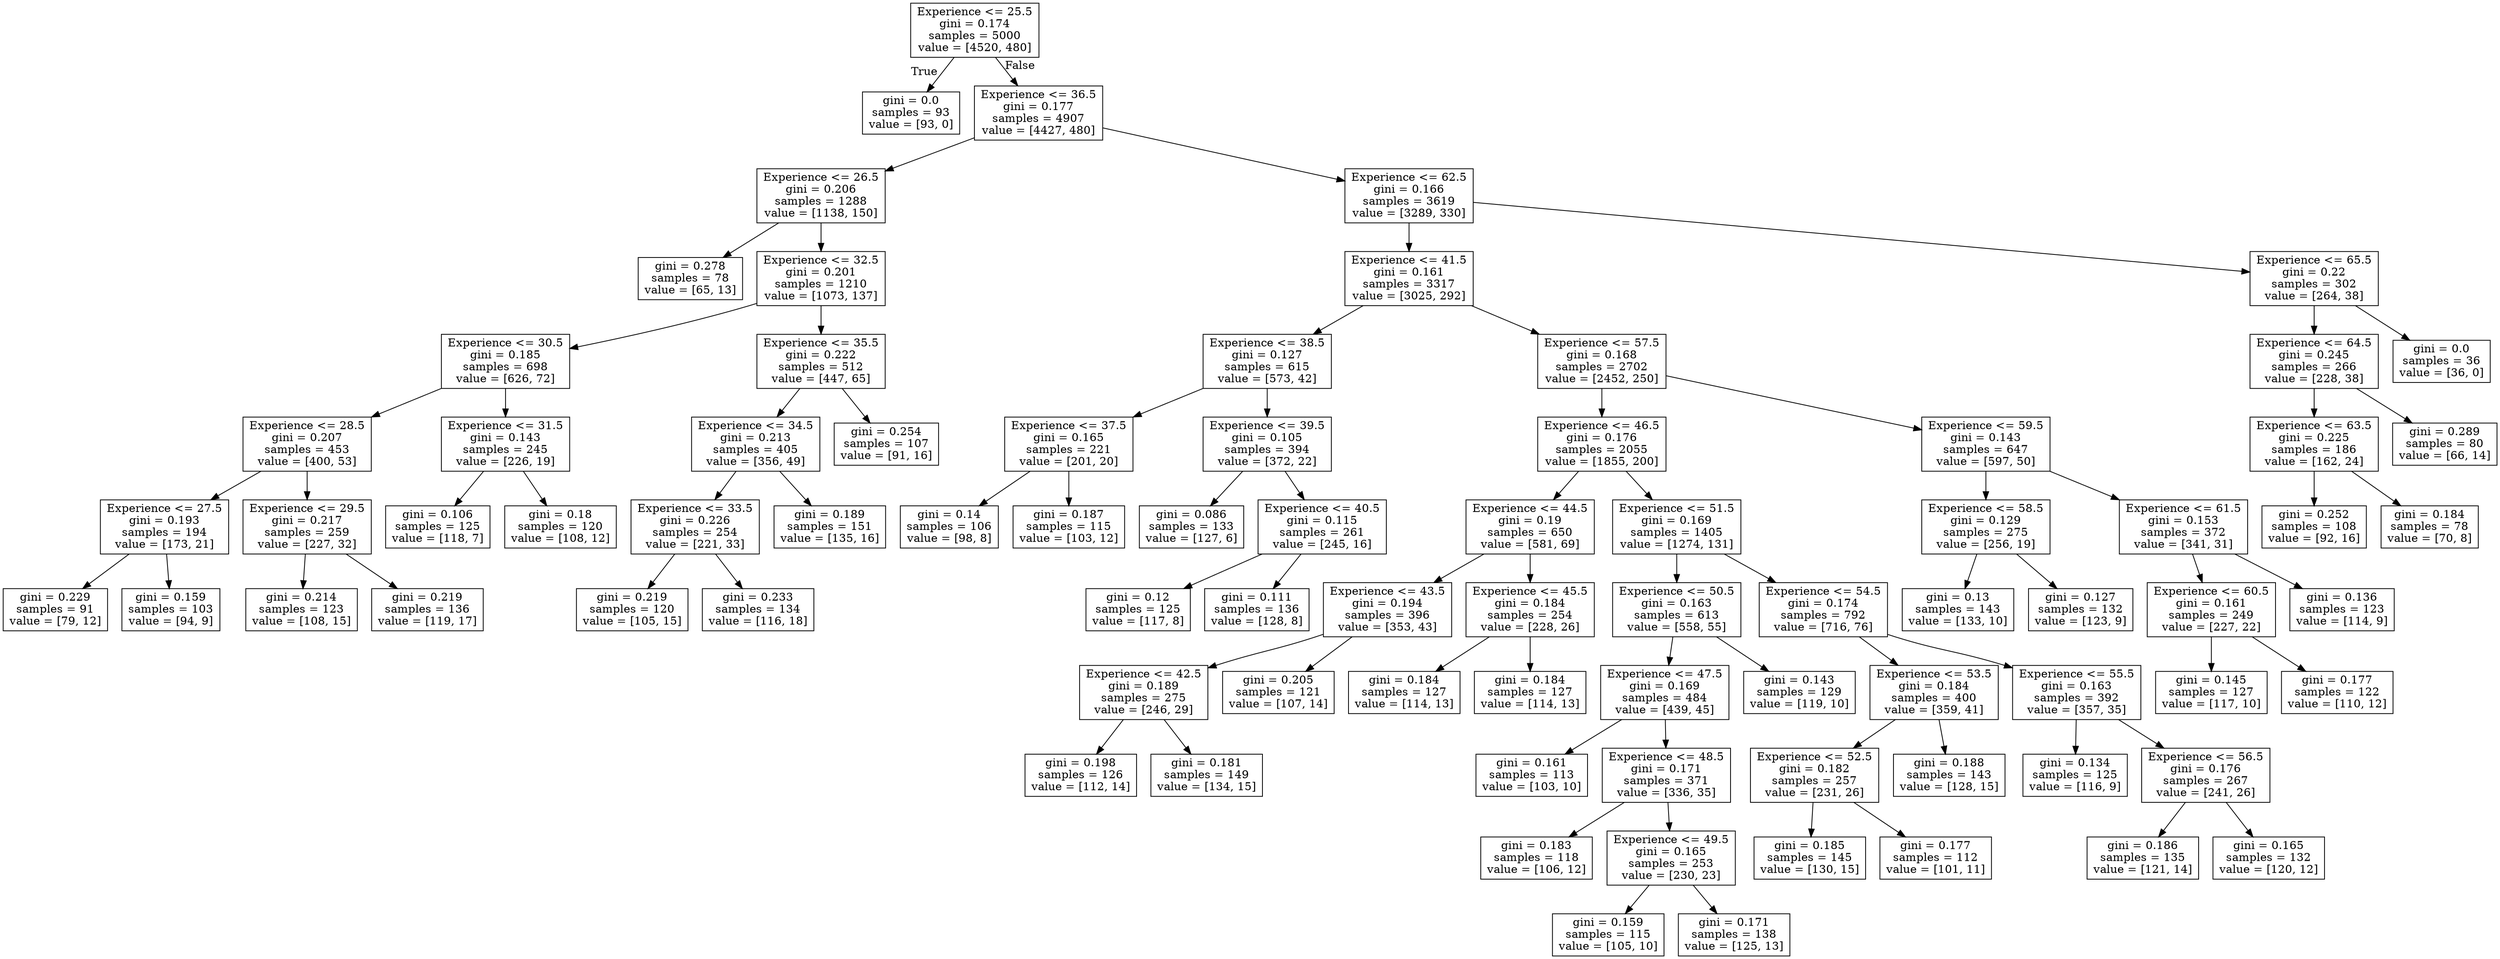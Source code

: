 digraph Tree {
node [shape=box] ;
0 [label="Experience <= 25.5\ngini = 0.174\nsamples = 5000\nvalue = [4520, 480]"] ;
1 [label="gini = 0.0\nsamples = 93\nvalue = [93, 0]"] ;
0 -> 1 [labeldistance=2.5, labelangle=45, headlabel="True"] ;
2 [label="Experience <= 36.5\ngini = 0.177\nsamples = 4907\nvalue = [4427, 480]"] ;
0 -> 2 [labeldistance=2.5, labelangle=-45, headlabel="False"] ;
3 [label="Experience <= 26.5\ngini = 0.206\nsamples = 1288\nvalue = [1138, 150]"] ;
2 -> 3 ;
4 [label="gini = 0.278\nsamples = 78\nvalue = [65, 13]"] ;
3 -> 4 ;
5 [label="Experience <= 32.5\ngini = 0.201\nsamples = 1210\nvalue = [1073, 137]"] ;
3 -> 5 ;
6 [label="Experience <= 30.5\ngini = 0.185\nsamples = 698\nvalue = [626, 72]"] ;
5 -> 6 ;
7 [label="Experience <= 28.5\ngini = 0.207\nsamples = 453\nvalue = [400, 53]"] ;
6 -> 7 ;
8 [label="Experience <= 27.5\ngini = 0.193\nsamples = 194\nvalue = [173, 21]"] ;
7 -> 8 ;
9 [label="gini = 0.229\nsamples = 91\nvalue = [79, 12]"] ;
8 -> 9 ;
10 [label="gini = 0.159\nsamples = 103\nvalue = [94, 9]"] ;
8 -> 10 ;
11 [label="Experience <= 29.5\ngini = 0.217\nsamples = 259\nvalue = [227, 32]"] ;
7 -> 11 ;
12 [label="gini = 0.214\nsamples = 123\nvalue = [108, 15]"] ;
11 -> 12 ;
13 [label="gini = 0.219\nsamples = 136\nvalue = [119, 17]"] ;
11 -> 13 ;
14 [label="Experience <= 31.5\ngini = 0.143\nsamples = 245\nvalue = [226, 19]"] ;
6 -> 14 ;
15 [label="gini = 0.106\nsamples = 125\nvalue = [118, 7]"] ;
14 -> 15 ;
16 [label="gini = 0.18\nsamples = 120\nvalue = [108, 12]"] ;
14 -> 16 ;
17 [label="Experience <= 35.5\ngini = 0.222\nsamples = 512\nvalue = [447, 65]"] ;
5 -> 17 ;
18 [label="Experience <= 34.5\ngini = 0.213\nsamples = 405\nvalue = [356, 49]"] ;
17 -> 18 ;
19 [label="Experience <= 33.5\ngini = 0.226\nsamples = 254\nvalue = [221, 33]"] ;
18 -> 19 ;
20 [label="gini = 0.219\nsamples = 120\nvalue = [105, 15]"] ;
19 -> 20 ;
21 [label="gini = 0.233\nsamples = 134\nvalue = [116, 18]"] ;
19 -> 21 ;
22 [label="gini = 0.189\nsamples = 151\nvalue = [135, 16]"] ;
18 -> 22 ;
23 [label="gini = 0.254\nsamples = 107\nvalue = [91, 16]"] ;
17 -> 23 ;
24 [label="Experience <= 62.5\ngini = 0.166\nsamples = 3619\nvalue = [3289, 330]"] ;
2 -> 24 ;
25 [label="Experience <= 41.5\ngini = 0.161\nsamples = 3317\nvalue = [3025, 292]"] ;
24 -> 25 ;
26 [label="Experience <= 38.5\ngini = 0.127\nsamples = 615\nvalue = [573, 42]"] ;
25 -> 26 ;
27 [label="Experience <= 37.5\ngini = 0.165\nsamples = 221\nvalue = [201, 20]"] ;
26 -> 27 ;
28 [label="gini = 0.14\nsamples = 106\nvalue = [98, 8]"] ;
27 -> 28 ;
29 [label="gini = 0.187\nsamples = 115\nvalue = [103, 12]"] ;
27 -> 29 ;
30 [label="Experience <= 39.5\ngini = 0.105\nsamples = 394\nvalue = [372, 22]"] ;
26 -> 30 ;
31 [label="gini = 0.086\nsamples = 133\nvalue = [127, 6]"] ;
30 -> 31 ;
32 [label="Experience <= 40.5\ngini = 0.115\nsamples = 261\nvalue = [245, 16]"] ;
30 -> 32 ;
33 [label="gini = 0.12\nsamples = 125\nvalue = [117, 8]"] ;
32 -> 33 ;
34 [label="gini = 0.111\nsamples = 136\nvalue = [128, 8]"] ;
32 -> 34 ;
35 [label="Experience <= 57.5\ngini = 0.168\nsamples = 2702\nvalue = [2452, 250]"] ;
25 -> 35 ;
36 [label="Experience <= 46.5\ngini = 0.176\nsamples = 2055\nvalue = [1855, 200]"] ;
35 -> 36 ;
37 [label="Experience <= 44.5\ngini = 0.19\nsamples = 650\nvalue = [581, 69]"] ;
36 -> 37 ;
38 [label="Experience <= 43.5\ngini = 0.194\nsamples = 396\nvalue = [353, 43]"] ;
37 -> 38 ;
39 [label="Experience <= 42.5\ngini = 0.189\nsamples = 275\nvalue = [246, 29]"] ;
38 -> 39 ;
40 [label="gini = 0.198\nsamples = 126\nvalue = [112, 14]"] ;
39 -> 40 ;
41 [label="gini = 0.181\nsamples = 149\nvalue = [134, 15]"] ;
39 -> 41 ;
42 [label="gini = 0.205\nsamples = 121\nvalue = [107, 14]"] ;
38 -> 42 ;
43 [label="Experience <= 45.5\ngini = 0.184\nsamples = 254\nvalue = [228, 26]"] ;
37 -> 43 ;
44 [label="gini = 0.184\nsamples = 127\nvalue = [114, 13]"] ;
43 -> 44 ;
45 [label="gini = 0.184\nsamples = 127\nvalue = [114, 13]"] ;
43 -> 45 ;
46 [label="Experience <= 51.5\ngini = 0.169\nsamples = 1405\nvalue = [1274, 131]"] ;
36 -> 46 ;
47 [label="Experience <= 50.5\ngini = 0.163\nsamples = 613\nvalue = [558, 55]"] ;
46 -> 47 ;
48 [label="Experience <= 47.5\ngini = 0.169\nsamples = 484\nvalue = [439, 45]"] ;
47 -> 48 ;
49 [label="gini = 0.161\nsamples = 113\nvalue = [103, 10]"] ;
48 -> 49 ;
50 [label="Experience <= 48.5\ngini = 0.171\nsamples = 371\nvalue = [336, 35]"] ;
48 -> 50 ;
51 [label="gini = 0.183\nsamples = 118\nvalue = [106, 12]"] ;
50 -> 51 ;
52 [label="Experience <= 49.5\ngini = 0.165\nsamples = 253\nvalue = [230, 23]"] ;
50 -> 52 ;
53 [label="gini = 0.159\nsamples = 115\nvalue = [105, 10]"] ;
52 -> 53 ;
54 [label="gini = 0.171\nsamples = 138\nvalue = [125, 13]"] ;
52 -> 54 ;
55 [label="gini = 0.143\nsamples = 129\nvalue = [119, 10]"] ;
47 -> 55 ;
56 [label="Experience <= 54.5\ngini = 0.174\nsamples = 792\nvalue = [716, 76]"] ;
46 -> 56 ;
57 [label="Experience <= 53.5\ngini = 0.184\nsamples = 400\nvalue = [359, 41]"] ;
56 -> 57 ;
58 [label="Experience <= 52.5\ngini = 0.182\nsamples = 257\nvalue = [231, 26]"] ;
57 -> 58 ;
59 [label="gini = 0.185\nsamples = 145\nvalue = [130, 15]"] ;
58 -> 59 ;
60 [label="gini = 0.177\nsamples = 112\nvalue = [101, 11]"] ;
58 -> 60 ;
61 [label="gini = 0.188\nsamples = 143\nvalue = [128, 15]"] ;
57 -> 61 ;
62 [label="Experience <= 55.5\ngini = 0.163\nsamples = 392\nvalue = [357, 35]"] ;
56 -> 62 ;
63 [label="gini = 0.134\nsamples = 125\nvalue = [116, 9]"] ;
62 -> 63 ;
64 [label="Experience <= 56.5\ngini = 0.176\nsamples = 267\nvalue = [241, 26]"] ;
62 -> 64 ;
65 [label="gini = 0.186\nsamples = 135\nvalue = [121, 14]"] ;
64 -> 65 ;
66 [label="gini = 0.165\nsamples = 132\nvalue = [120, 12]"] ;
64 -> 66 ;
67 [label="Experience <= 59.5\ngini = 0.143\nsamples = 647\nvalue = [597, 50]"] ;
35 -> 67 ;
68 [label="Experience <= 58.5\ngini = 0.129\nsamples = 275\nvalue = [256, 19]"] ;
67 -> 68 ;
69 [label="gini = 0.13\nsamples = 143\nvalue = [133, 10]"] ;
68 -> 69 ;
70 [label="gini = 0.127\nsamples = 132\nvalue = [123, 9]"] ;
68 -> 70 ;
71 [label="Experience <= 61.5\ngini = 0.153\nsamples = 372\nvalue = [341, 31]"] ;
67 -> 71 ;
72 [label="Experience <= 60.5\ngini = 0.161\nsamples = 249\nvalue = [227, 22]"] ;
71 -> 72 ;
73 [label="gini = 0.145\nsamples = 127\nvalue = [117, 10]"] ;
72 -> 73 ;
74 [label="gini = 0.177\nsamples = 122\nvalue = [110, 12]"] ;
72 -> 74 ;
75 [label="gini = 0.136\nsamples = 123\nvalue = [114, 9]"] ;
71 -> 75 ;
76 [label="Experience <= 65.5\ngini = 0.22\nsamples = 302\nvalue = [264, 38]"] ;
24 -> 76 ;
77 [label="Experience <= 64.5\ngini = 0.245\nsamples = 266\nvalue = [228, 38]"] ;
76 -> 77 ;
78 [label="Experience <= 63.5\ngini = 0.225\nsamples = 186\nvalue = [162, 24]"] ;
77 -> 78 ;
79 [label="gini = 0.252\nsamples = 108\nvalue = [92, 16]"] ;
78 -> 79 ;
80 [label="gini = 0.184\nsamples = 78\nvalue = [70, 8]"] ;
78 -> 80 ;
81 [label="gini = 0.289\nsamples = 80\nvalue = [66, 14]"] ;
77 -> 81 ;
82 [label="gini = 0.0\nsamples = 36\nvalue = [36, 0]"] ;
76 -> 82 ;
}